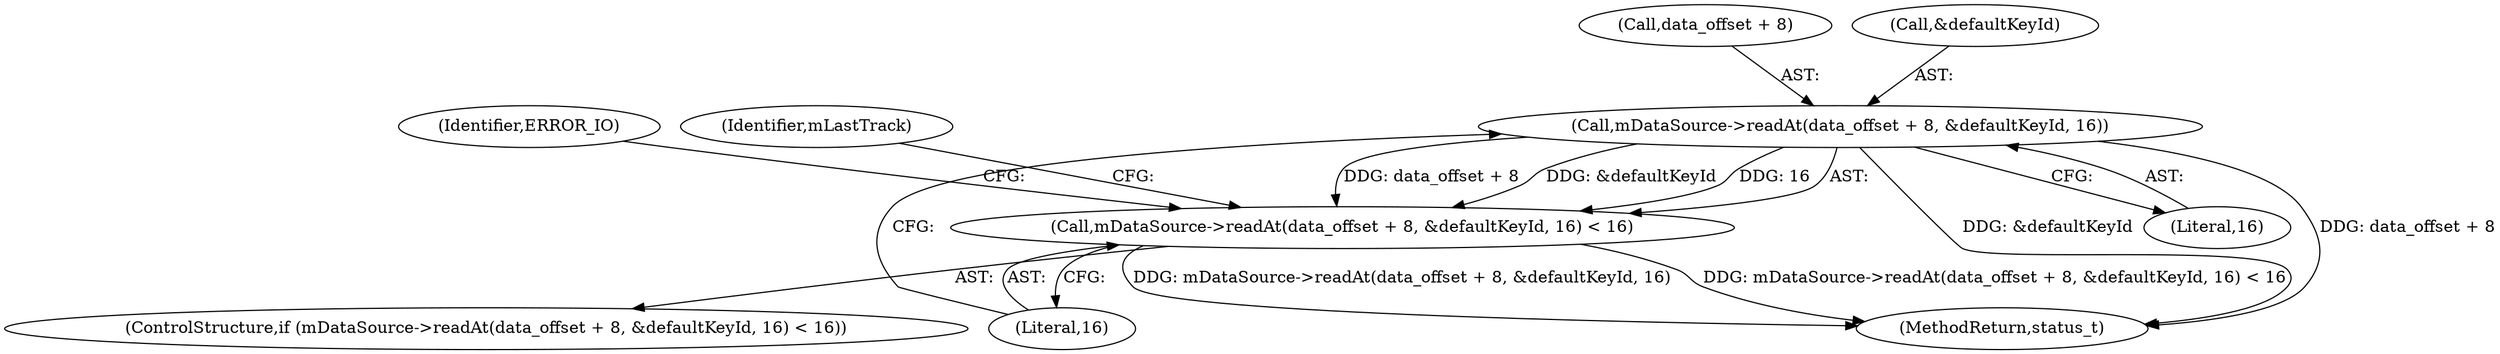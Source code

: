 digraph "0_Android_f81038006b4c59a5a148dcad887371206033c28f_2@API" {
"1001010" [label="(Call,mDataSource->readAt(data_offset + 8, &defaultKeyId, 16))"];
"1001009" [label="(Call,mDataSource->readAt(data_offset + 8, &defaultKeyId, 16) < 16)"];
"1001020" [label="(Identifier,ERROR_IO)"];
"1001009" [label="(Call,mDataSource->readAt(data_offset + 8, &defaultKeyId, 16) < 16)"];
"1001017" [label="(Literal,16)"];
"1003289" [label="(MethodReturn,status_t)"];
"1001008" [label="(ControlStructure,if (mDataSource->readAt(data_offset + 8, &defaultKeyId, 16) < 16))"];
"1001011" [label="(Call,data_offset + 8)"];
"1001023" [label="(Identifier,mLastTrack)"];
"1001014" [label="(Call,&defaultKeyId)"];
"1001016" [label="(Literal,16)"];
"1001010" [label="(Call,mDataSource->readAt(data_offset + 8, &defaultKeyId, 16))"];
"1001010" -> "1001009"  [label="AST: "];
"1001010" -> "1001016"  [label="CFG: "];
"1001011" -> "1001010"  [label="AST: "];
"1001014" -> "1001010"  [label="AST: "];
"1001016" -> "1001010"  [label="AST: "];
"1001017" -> "1001010"  [label="CFG: "];
"1001010" -> "1003289"  [label="DDG: &defaultKeyId"];
"1001010" -> "1003289"  [label="DDG: data_offset + 8"];
"1001010" -> "1001009"  [label="DDG: data_offset + 8"];
"1001010" -> "1001009"  [label="DDG: &defaultKeyId"];
"1001010" -> "1001009"  [label="DDG: 16"];
"1001009" -> "1001008"  [label="AST: "];
"1001009" -> "1001017"  [label="CFG: "];
"1001017" -> "1001009"  [label="AST: "];
"1001020" -> "1001009"  [label="CFG: "];
"1001023" -> "1001009"  [label="CFG: "];
"1001009" -> "1003289"  [label="DDG: mDataSource->readAt(data_offset + 8, &defaultKeyId, 16) < 16"];
"1001009" -> "1003289"  [label="DDG: mDataSource->readAt(data_offset + 8, &defaultKeyId, 16)"];
}
